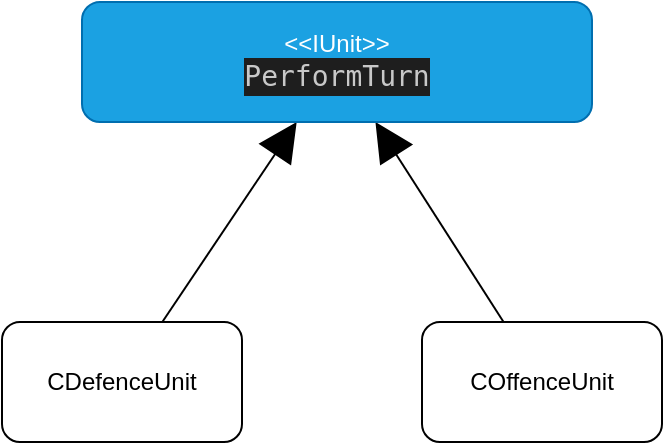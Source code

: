 <mxfile>
    <diagram id="2Wu4kv6-Qcbgv9dh7y-7" name="FirstDraft">
        <mxGraphModel dx="960" dy="378" grid="1" gridSize="10" guides="1" tooltips="1" connect="1" arrows="1" fold="1" page="1" pageScale="1" pageWidth="850" pageHeight="1100" math="0" shadow="0">
            <root>
                <mxCell id="0"/>
                <mxCell id="1" parent="0"/>
                <mxCell id="4" value="" style="rounded=0;orthogonalLoop=1;jettySize=auto;html=1;endArrow=block;endFill=1;strokeWidth=1;endSize=17;" parent="1" source="3" target="2" edge="1">
                    <mxGeometry relative="1" as="geometry"/>
                </mxCell>
                <mxCell id="6" value="" style="edgeStyle=none;rounded=0;orthogonalLoop=1;jettySize=auto;html=1;endArrow=block;endFill=1;endSize=17;strokeWidth=1;" parent="1" source="5" target="2" edge="1">
                    <mxGeometry relative="1" as="geometry"/>
                </mxCell>
                <mxCell id="2" value="&amp;lt;&amp;lt;IUnit&amp;gt;&amp;gt;&lt;br&gt;&lt;div style=&quot;color: rgb(212 , 212 , 212) ; background-color: rgb(30 , 30 , 30) ; font-family: &amp;#34;droid sans mono&amp;#34; , monospace , monospace , &amp;#34;droid sans fallback&amp;#34; ; font-size: 14px ; line-height: 19px&quot;&gt;&lt;span style=&quot;color: #c8c8c8&quot;&gt;PerformTurn&lt;/span&gt;&lt;/div&gt;" style="rounded=1;whiteSpace=wrap;html=1;fillColor=#1ba1e2;strokeColor=#006EAF;fontColor=#ffffff;" parent="1" vertex="1">
                    <mxGeometry x="250" y="160" width="255" height="60" as="geometry"/>
                </mxCell>
                <mxCell id="3" value="CDefenceUnit" style="rounded=1;whiteSpace=wrap;html=1;" parent="1" vertex="1">
                    <mxGeometry x="210" y="320" width="120" height="60" as="geometry"/>
                </mxCell>
                <mxCell id="5" value="COffenceUnit" style="rounded=1;whiteSpace=wrap;html=1;" parent="1" vertex="1">
                    <mxGeometry x="420" y="320" width="120" height="60" as="geometry"/>
                </mxCell>
            </root>
        </mxGraphModel>
    </diagram>
    <diagram id="SvnfWpvC0kF18BgabGx2" name="Map associations">
        <mxGraphModel dx="960" dy="378" grid="1" gridSize="10" guides="1" tooltips="1" connect="1" arrows="1" fold="1" page="1" pageScale="1" pageWidth="850" pageHeight="1100" math="0" shadow="0">
            <root>
                <mxCell id="xne5KIhk7Wmau1sAaLwL-0"/>
                <mxCell id="xne5KIhk7Wmau1sAaLwL-1" parent="xne5KIhk7Wmau1sAaLwL-0"/>
                <mxCell id="WG1-tW09fJgpcqXLr-7a-4" style="rounded=0;orthogonalLoop=1;jettySize=auto;html=1;exitX=1;exitY=0;exitDx=0;exitDy=0;entryX=0.25;entryY=1;entryDx=0;entryDy=0;" edge="1" parent="xne5KIhk7Wmau1sAaLwL-1" source="WG1-tW09fJgpcqXLr-7a-0" target="WG1-tW09fJgpcqXLr-7a-2">
                    <mxGeometry relative="1" as="geometry"/>
                </mxCell>
                <mxCell id="WG1-tW09fJgpcqXLr-7a-0" value="CDefenceUnit" style="rounded=1;whiteSpace=wrap;html=1;" vertex="1" parent="xne5KIhk7Wmau1sAaLwL-1">
                    <mxGeometry x="230" y="320" width="120" height="60" as="geometry"/>
                </mxCell>
                <mxCell id="WG1-tW09fJgpcqXLr-7a-5" style="edgeStyle=none;rounded=0;orthogonalLoop=1;jettySize=auto;html=1;exitX=0;exitY=0;exitDx=0;exitDy=0;entryX=0.75;entryY=1;entryDx=0;entryDy=0;" edge="1" parent="xne5KIhk7Wmau1sAaLwL-1" source="WG1-tW09fJgpcqXLr-7a-1" target="WG1-tW09fJgpcqXLr-7a-2">
                    <mxGeometry relative="1" as="geometry"/>
                </mxCell>
                <mxCell id="WG1-tW09fJgpcqXLr-7a-1" value="COffenceUnit" style="rounded=1;whiteSpace=wrap;html=1;" vertex="1" parent="xne5KIhk7Wmau1sAaLwL-1">
                    <mxGeometry x="485" y="320" width="120" height="60" as="geometry"/>
                </mxCell>
                <mxCell id="WG1-tW09fJgpcqXLr-7a-2" value="Map" style="rounded=1;whiteSpace=wrap;html=1;fillColor=#6a00ff;strokeColor=#3700CC;fontColor=#ffffff;" vertex="1" parent="xne5KIhk7Wmau1sAaLwL-1">
                    <mxGeometry x="365" y="180" width="120" height="60" as="geometry"/>
                </mxCell>
                <mxCell id="WG1-tW09fJgpcqXLr-7a-3" value="Game" style="rounded=1;whiteSpace=wrap;html=1;" vertex="1" parent="xne5KIhk7Wmau1sAaLwL-1">
                    <mxGeometry x="160" y="70" width="120" height="60" as="geometry"/>
                </mxCell>
                <mxCell id="WG1-tW09fJgpcqXLr-7a-6" value="Uses" style="text;html=1;align=center;verticalAlign=middle;resizable=0;points=[];autosize=1;" vertex="1" parent="xne5KIhk7Wmau1sAaLwL-1">
                    <mxGeometry x="480" y="260" width="40" height="20" as="geometry"/>
                </mxCell>
                <mxCell id="WG1-tW09fJgpcqXLr-7a-7" value="Uses" style="text;html=1;align=center;verticalAlign=middle;resizable=0;points=[];autosize=1;" vertex="1" parent="xne5KIhk7Wmau1sAaLwL-1">
                    <mxGeometry x="325" y="270" width="40" height="20" as="geometry"/>
                </mxCell>
            </root>
        </mxGraphModel>
    </diagram>
</mxfile>